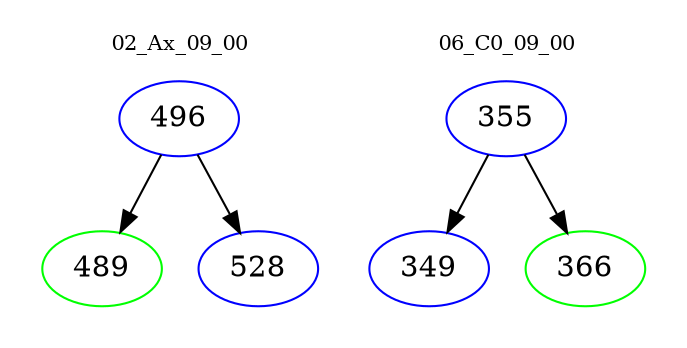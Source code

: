 digraph{
subgraph cluster_0 {
color = white
label = "02_Ax_09_00";
fontsize=10;
T0_496 [label="496", color="blue"]
T0_496 -> T0_489 [color="black"]
T0_489 [label="489", color="green"]
T0_496 -> T0_528 [color="black"]
T0_528 [label="528", color="blue"]
}
subgraph cluster_1 {
color = white
label = "06_C0_09_00";
fontsize=10;
T1_355 [label="355", color="blue"]
T1_355 -> T1_349 [color="black"]
T1_349 [label="349", color="blue"]
T1_355 -> T1_366 [color="black"]
T1_366 [label="366", color="green"]
}
}
